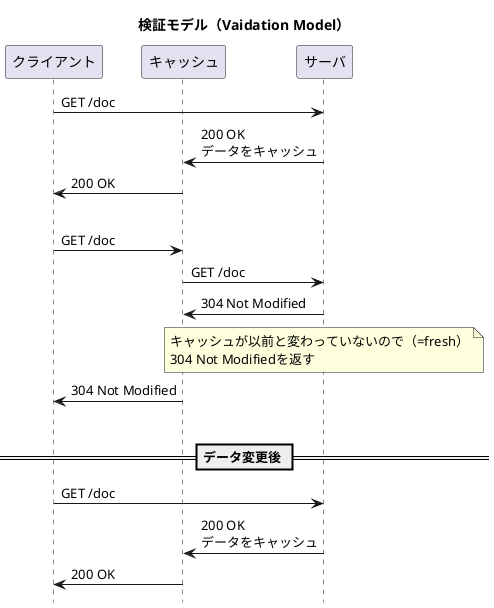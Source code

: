@startuml

title: 検証モデル（Vaidation Model）
hide footbox

participant クライアント
participant キャッシュ
participant サーバ


クライアント -> サーバ: GET /doc
サーバ -> キャッシュ: 200 OK \nデータをキャッシュ
キャッシュ -> クライアント: 200 OK

|||

クライアント -> キャッシュ: GET /doc
キャッシュ -> サーバ: GET /doc
サーバ -> キャッシュ: 304 Not Modified

note over サーバ: キャッシュが以前と変わっていないので（=fresh）\n304 Not Modifiedを返す

キャッシュ -> クライアント: 304 Not Modified

|||

== データ変更後 ==

クライアント -> サーバ: GET /doc
サーバ -> キャッシュ: 200 OK \nデータをキャッシュ
キャッシュ -> クライアント: 200 OK

@enduml